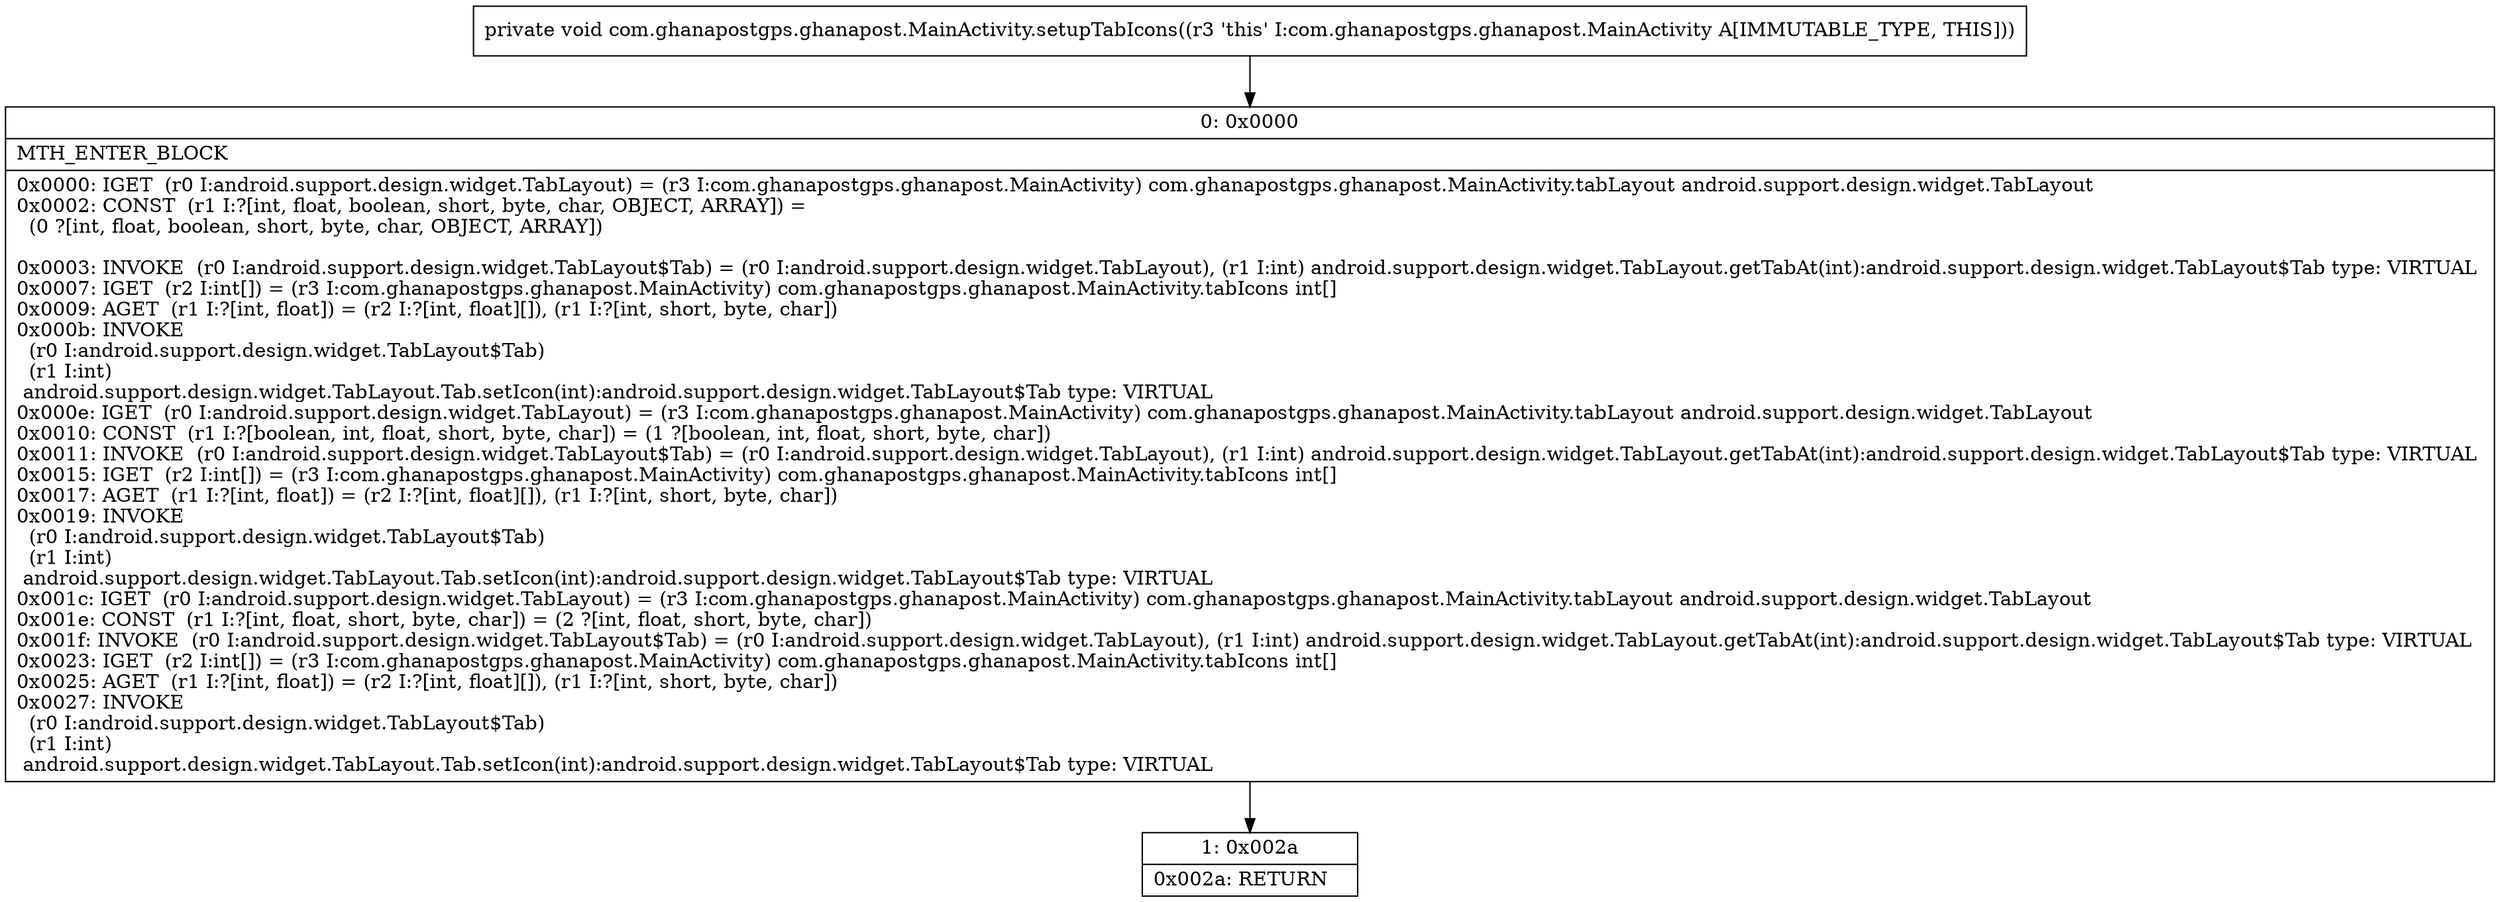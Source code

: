 digraph "CFG forcom.ghanapostgps.ghanapost.MainActivity.setupTabIcons()V" {
Node_0 [shape=record,label="{0\:\ 0x0000|MTH_ENTER_BLOCK\l|0x0000: IGET  (r0 I:android.support.design.widget.TabLayout) = (r3 I:com.ghanapostgps.ghanapost.MainActivity) com.ghanapostgps.ghanapost.MainActivity.tabLayout android.support.design.widget.TabLayout \l0x0002: CONST  (r1 I:?[int, float, boolean, short, byte, char, OBJECT, ARRAY]) = \l  (0 ?[int, float, boolean, short, byte, char, OBJECT, ARRAY])\l \l0x0003: INVOKE  (r0 I:android.support.design.widget.TabLayout$Tab) = (r0 I:android.support.design.widget.TabLayout), (r1 I:int) android.support.design.widget.TabLayout.getTabAt(int):android.support.design.widget.TabLayout$Tab type: VIRTUAL \l0x0007: IGET  (r2 I:int[]) = (r3 I:com.ghanapostgps.ghanapost.MainActivity) com.ghanapostgps.ghanapost.MainActivity.tabIcons int[] \l0x0009: AGET  (r1 I:?[int, float]) = (r2 I:?[int, float][]), (r1 I:?[int, short, byte, char]) \l0x000b: INVOKE  \l  (r0 I:android.support.design.widget.TabLayout$Tab)\l  (r1 I:int)\l android.support.design.widget.TabLayout.Tab.setIcon(int):android.support.design.widget.TabLayout$Tab type: VIRTUAL \l0x000e: IGET  (r0 I:android.support.design.widget.TabLayout) = (r3 I:com.ghanapostgps.ghanapost.MainActivity) com.ghanapostgps.ghanapost.MainActivity.tabLayout android.support.design.widget.TabLayout \l0x0010: CONST  (r1 I:?[boolean, int, float, short, byte, char]) = (1 ?[boolean, int, float, short, byte, char]) \l0x0011: INVOKE  (r0 I:android.support.design.widget.TabLayout$Tab) = (r0 I:android.support.design.widget.TabLayout), (r1 I:int) android.support.design.widget.TabLayout.getTabAt(int):android.support.design.widget.TabLayout$Tab type: VIRTUAL \l0x0015: IGET  (r2 I:int[]) = (r3 I:com.ghanapostgps.ghanapost.MainActivity) com.ghanapostgps.ghanapost.MainActivity.tabIcons int[] \l0x0017: AGET  (r1 I:?[int, float]) = (r2 I:?[int, float][]), (r1 I:?[int, short, byte, char]) \l0x0019: INVOKE  \l  (r0 I:android.support.design.widget.TabLayout$Tab)\l  (r1 I:int)\l android.support.design.widget.TabLayout.Tab.setIcon(int):android.support.design.widget.TabLayout$Tab type: VIRTUAL \l0x001c: IGET  (r0 I:android.support.design.widget.TabLayout) = (r3 I:com.ghanapostgps.ghanapost.MainActivity) com.ghanapostgps.ghanapost.MainActivity.tabLayout android.support.design.widget.TabLayout \l0x001e: CONST  (r1 I:?[int, float, short, byte, char]) = (2 ?[int, float, short, byte, char]) \l0x001f: INVOKE  (r0 I:android.support.design.widget.TabLayout$Tab) = (r0 I:android.support.design.widget.TabLayout), (r1 I:int) android.support.design.widget.TabLayout.getTabAt(int):android.support.design.widget.TabLayout$Tab type: VIRTUAL \l0x0023: IGET  (r2 I:int[]) = (r3 I:com.ghanapostgps.ghanapost.MainActivity) com.ghanapostgps.ghanapost.MainActivity.tabIcons int[] \l0x0025: AGET  (r1 I:?[int, float]) = (r2 I:?[int, float][]), (r1 I:?[int, short, byte, char]) \l0x0027: INVOKE  \l  (r0 I:android.support.design.widget.TabLayout$Tab)\l  (r1 I:int)\l android.support.design.widget.TabLayout.Tab.setIcon(int):android.support.design.widget.TabLayout$Tab type: VIRTUAL \l}"];
Node_1 [shape=record,label="{1\:\ 0x002a|0x002a: RETURN   \l}"];
MethodNode[shape=record,label="{private void com.ghanapostgps.ghanapost.MainActivity.setupTabIcons((r3 'this' I:com.ghanapostgps.ghanapost.MainActivity A[IMMUTABLE_TYPE, THIS])) }"];
MethodNode -> Node_0;
Node_0 -> Node_1;
}

